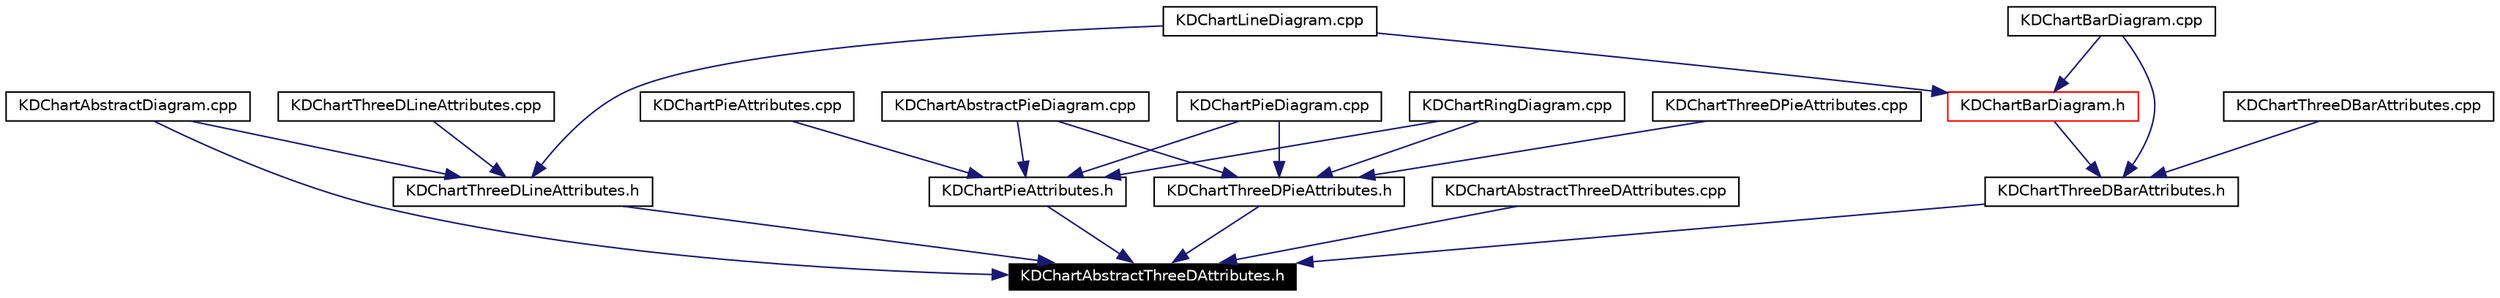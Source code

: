 digraph G
{
  edge [fontname="Helvetica",fontsize=10,labelfontname="Helvetica",labelfontsize=10];
  node [fontname="Helvetica",fontsize=10,shape=record];
  Node870 [label="KDChartAbstractThreeDAttributes.h",height=0.2,width=0.4,color="white", fillcolor="black", style="filled" fontcolor="white"];
  Node871 -> Node870 [color="midnightblue",fontsize=10,style="solid",fontname="Helvetica"];
  Node871 [label="KDChartAbstractDiagram.cpp",height=0.2,width=0.4,color="black",URL="$_k_d_chart_abstract_diagram_8cpp.html"];
  Node872 -> Node870 [color="midnightblue",fontsize=10,style="solid",fontname="Helvetica"];
  Node872 [label="KDChartThreeDLineAttributes.h",height=0.2,width=0.4,color="black",URL="$_k_d_chart_three_d_line_attributes_8h.html"];
  Node871 -> Node872 [color="midnightblue",fontsize=10,style="solid",fontname="Helvetica"];
  Node873 -> Node872 [color="midnightblue",fontsize=10,style="solid",fontname="Helvetica"];
  Node873 [label="KDChartLineDiagram.cpp",height=0.2,width=0.4,color="black",URL="$_k_d_chart_line_diagram_8cpp.html"];
  Node874 -> Node872 [color="midnightblue",fontsize=10,style="solid",fontname="Helvetica"];
  Node874 [label="KDChartThreeDLineAttributes.cpp",height=0.2,width=0.4,color="black",URL="$_k_d_chart_three_d_line_attributes_8cpp.html"];
  Node875 -> Node870 [color="midnightblue",fontsize=10,style="solid",fontname="Helvetica"];
  Node875 [label="KDChartPieAttributes.h",height=0.2,width=0.4,color="black",URL="$_k_d_chart_pie_attributes_8h.html"];
  Node876 -> Node875 [color="midnightblue",fontsize=10,style="solid",fontname="Helvetica"];
  Node876 [label="KDChartAbstractPieDiagram.cpp",height=0.2,width=0.4,color="black",URL="$_k_d_chart_abstract_pie_diagram_8cpp.html"];
  Node877 -> Node875 [color="midnightblue",fontsize=10,style="solid",fontname="Helvetica"];
  Node877 [label="KDChartPieAttributes.cpp",height=0.2,width=0.4,color="black",URL="$_k_d_chart_pie_attributes_8cpp.html"];
  Node878 -> Node875 [color="midnightblue",fontsize=10,style="solid",fontname="Helvetica"];
  Node878 [label="KDChartPieDiagram.cpp",height=0.2,width=0.4,color="black",URL="$_k_d_chart_pie_diagram_8cpp.html"];
  Node879 -> Node875 [color="midnightblue",fontsize=10,style="solid",fontname="Helvetica"];
  Node879 [label="KDChartRingDiagram.cpp",height=0.2,width=0.4,color="black",URL="$_k_d_chart_ring_diagram_8cpp.html"];
  Node880 -> Node870 [color="midnightblue",fontsize=10,style="solid",fontname="Helvetica"];
  Node880 [label="KDChartThreeDPieAttributes.h",height=0.2,width=0.4,color="black",URL="$_k_d_chart_three_d_pie_attributes_8h.html"];
  Node876 -> Node880 [color="midnightblue",fontsize=10,style="solid",fontname="Helvetica"];
  Node878 -> Node880 [color="midnightblue",fontsize=10,style="solid",fontname="Helvetica"];
  Node879 -> Node880 [color="midnightblue",fontsize=10,style="solid",fontname="Helvetica"];
  Node881 -> Node880 [color="midnightblue",fontsize=10,style="solid",fontname="Helvetica"];
  Node881 [label="KDChartThreeDPieAttributes.cpp",height=0.2,width=0.4,color="black",URL="$_k_d_chart_three_d_pie_attributes_8cpp.html"];
  Node882 -> Node870 [color="midnightblue",fontsize=10,style="solid",fontname="Helvetica"];
  Node882 [label="KDChartAbstractThreeDAttributes.cpp",height=0.2,width=0.4,color="black",URL="$_k_d_chart_abstract_three_d_attributes_8cpp.html"];
  Node883 -> Node870 [color="midnightblue",fontsize=10,style="solid",fontname="Helvetica"];
  Node883 [label="KDChartThreeDBarAttributes.h",height=0.2,width=0.4,color="black",URL="$_k_d_chart_three_d_bar_attributes_8h.html"];
  Node884 -> Node883 [color="midnightblue",fontsize=10,style="solid",fontname="Helvetica"];
  Node884 [label="KDChartBarDiagram.h",height=0.2,width=0.4,color="red",URL="$_k_d_chart_bar_diagram_8h.html"];
  Node885 -> Node884 [color="midnightblue",fontsize=10,style="solid",fontname="Helvetica"];
  Node885 [label="KDChartBarDiagram.cpp",height=0.2,width=0.4,color="black",URL="$_k_d_chart_bar_diagram_8cpp.html"];
  Node873 -> Node884 [color="midnightblue",fontsize=10,style="solid",fontname="Helvetica"];
  Node885 -> Node883 [color="midnightblue",fontsize=10,style="solid",fontname="Helvetica"];
  Node888 -> Node883 [color="midnightblue",fontsize=10,style="solid",fontname="Helvetica"];
  Node888 [label="KDChartThreeDBarAttributes.cpp",height=0.2,width=0.4,color="black",URL="$_k_d_chart_three_d_bar_attributes_8cpp.html"];
}
